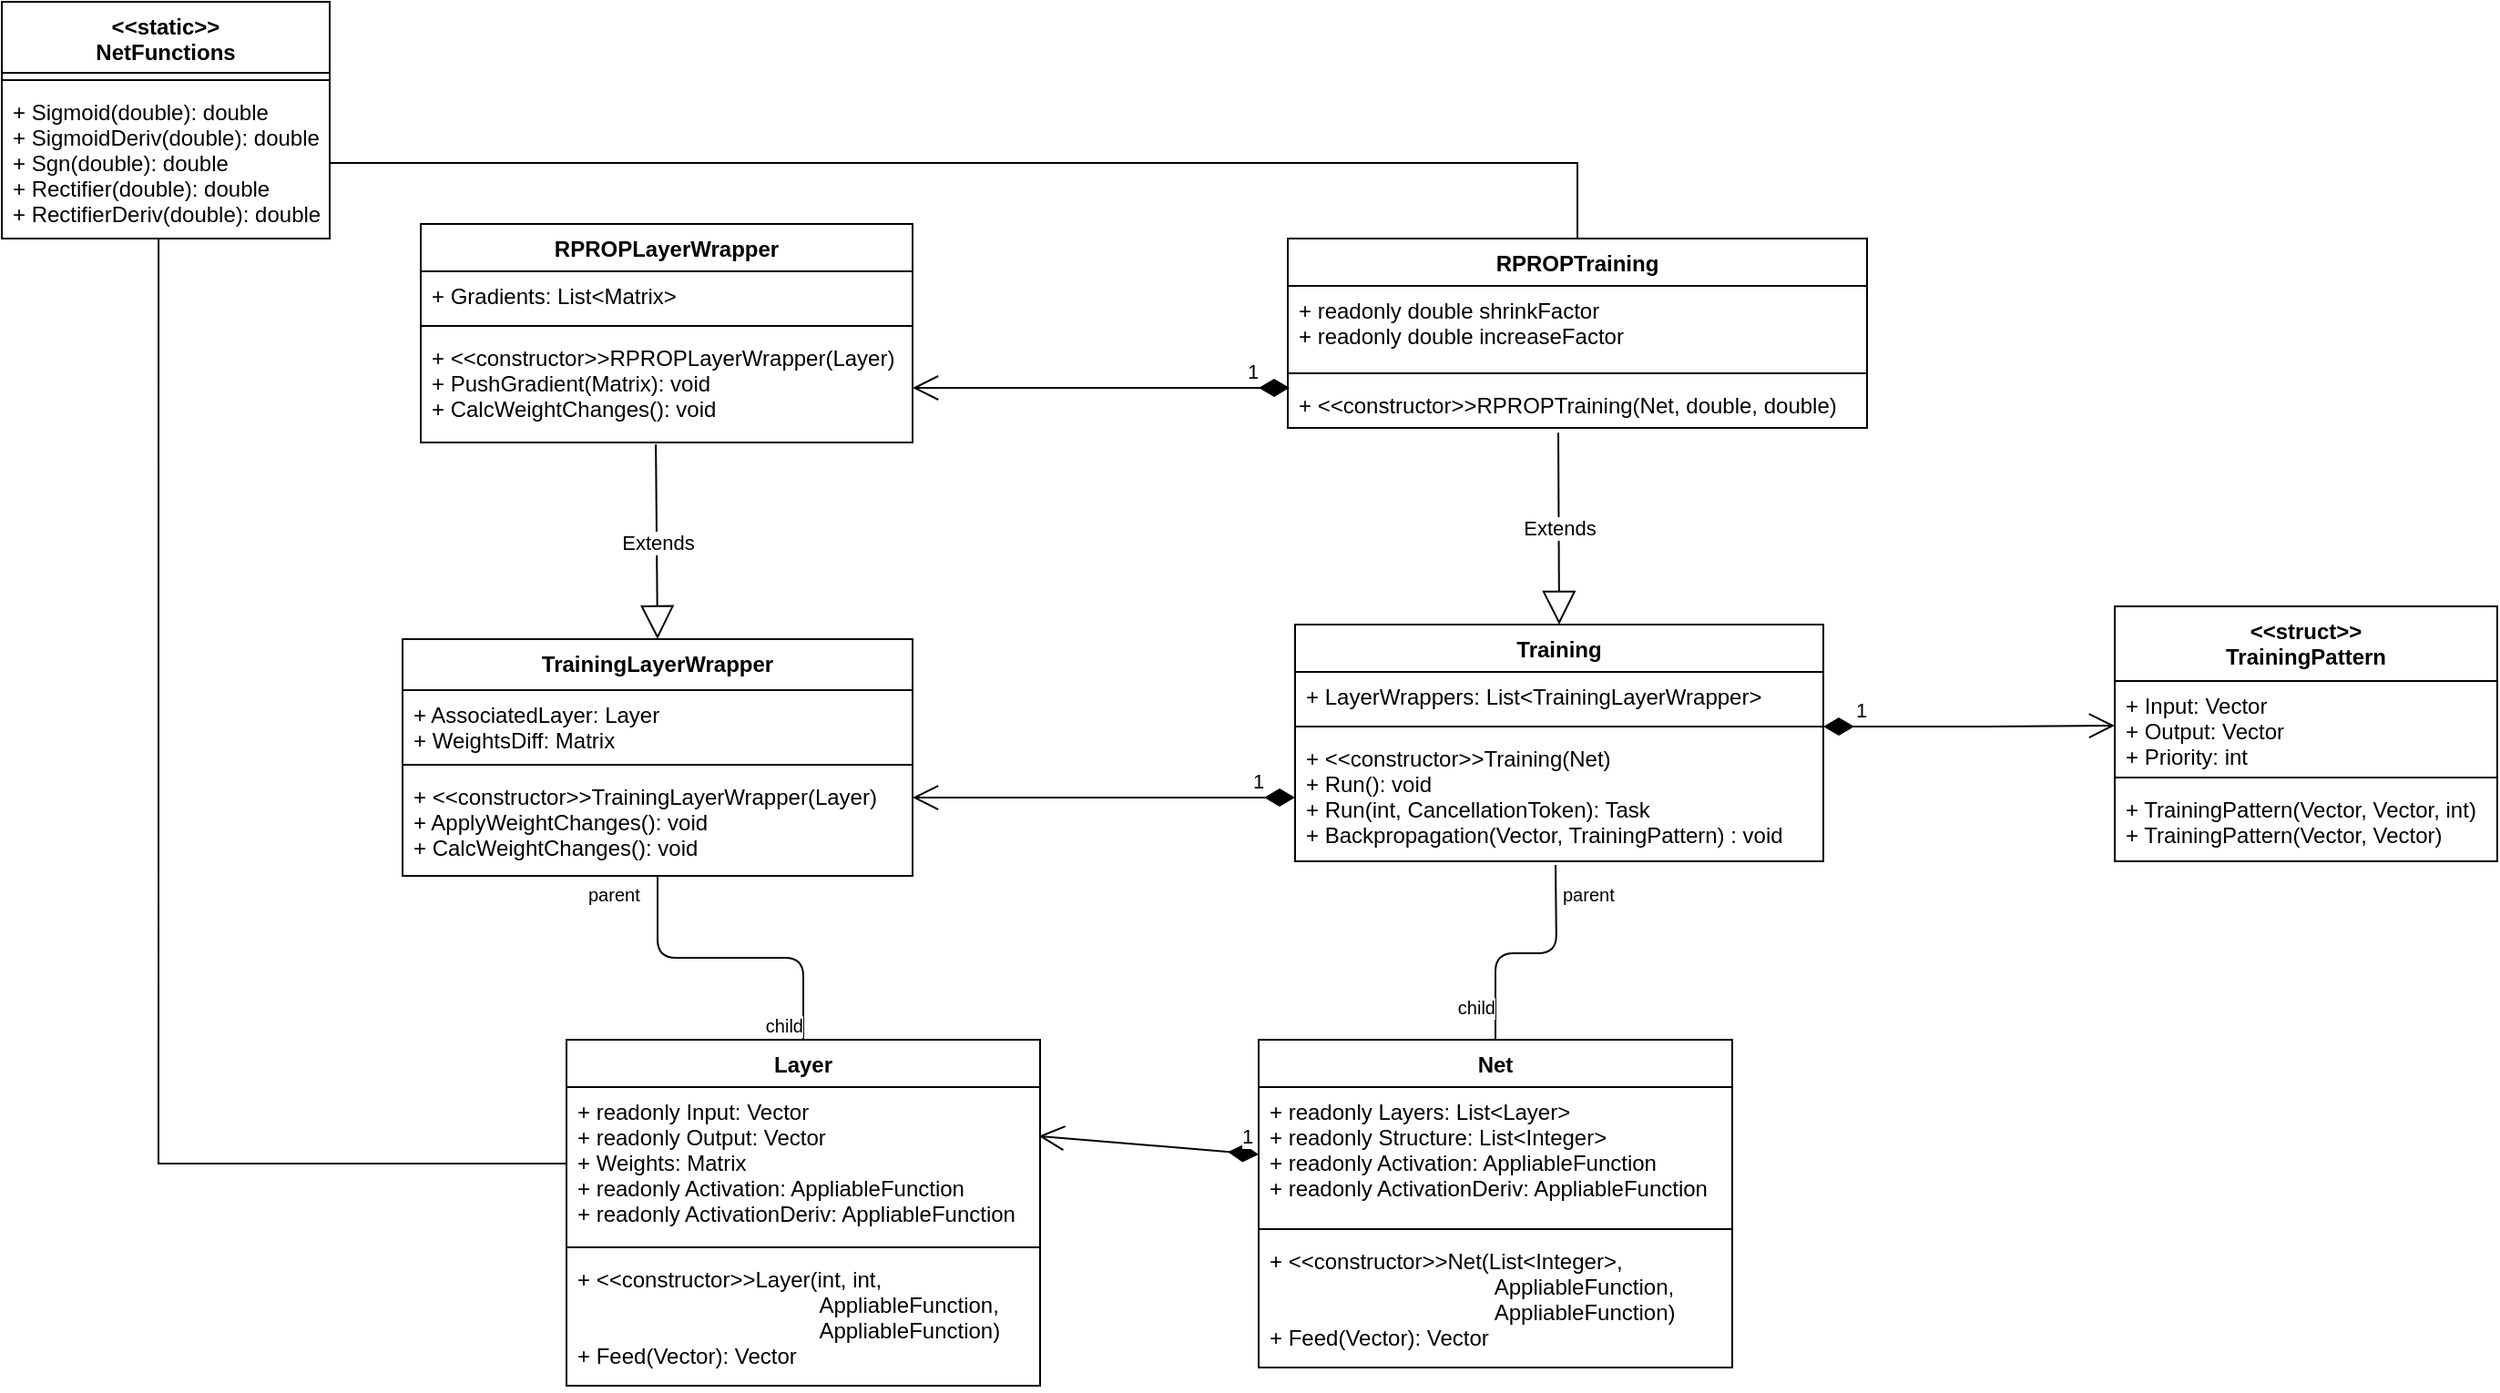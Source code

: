 <mxfile version="12.3.2" type="device" pages="1"><diagram id="gaZYu4Hf3uu8DKzVPbuM" name="Page-1"><mxGraphModel dx="1899" dy="792" grid="1" gridSize="10" guides="1" tooltips="1" connect="1" arrows="1" fold="1" page="1" pageScale="1" pageWidth="827" pageHeight="1169" math="0" shadow="0"><root><mxCell id="0"/><mxCell id="1" parent="0"/><mxCell id="vXq7QeVqDX72mNbX5AfL-1" value="Layer" style="swimlane;fontStyle=1;align=center;verticalAlign=top;childLayout=stackLayout;horizontal=1;startSize=26;horizontalStack=0;resizeParent=1;resizeParentMax=0;resizeLast=0;collapsible=1;marginBottom=0;" parent="1" vertex="1"><mxGeometry x="-50" y="680" width="260" height="190" as="geometry"/></mxCell><mxCell id="vXq7QeVqDX72mNbX5AfL-2" value="+ readonly Input: Vector&#10;+ readonly Output: Vector&#10;+ Weights: Matrix&#10;+ readonly Activation: AppliableFunction&#10;+ readonly ActivationDeriv: AppliableFunction" style="text;strokeColor=none;fillColor=none;align=left;verticalAlign=top;spacingLeft=4;spacingRight=4;overflow=hidden;rotatable=0;points=[[0,0.5],[1,0.5]];portConstraint=eastwest;" parent="vXq7QeVqDX72mNbX5AfL-1" vertex="1"><mxGeometry y="26" width="260" height="84" as="geometry"/></mxCell><mxCell id="vXq7QeVqDX72mNbX5AfL-3" value="" style="line;strokeWidth=1;fillColor=none;align=left;verticalAlign=middle;spacingTop=-1;spacingLeft=3;spacingRight=3;rotatable=0;labelPosition=right;points=[];portConstraint=eastwest;" parent="vXq7QeVqDX72mNbX5AfL-1" vertex="1"><mxGeometry y="110" width="260" height="8" as="geometry"/></mxCell><mxCell id="vXq7QeVqDX72mNbX5AfL-4" value="+ &lt;&lt;constructor&gt;&gt;Layer(int, int,&#10;                                        AppliableFunction,&#10;                                        AppliableFunction)&#10;+ Feed(Vector): Vector" style="text;strokeColor=none;fillColor=none;align=left;verticalAlign=top;spacingLeft=4;spacingRight=4;overflow=hidden;rotatable=0;points=[[0,0.5],[1,0.5]];portConstraint=eastwest;" parent="vXq7QeVqDX72mNbX5AfL-1" vertex="1"><mxGeometry y="118" width="260" height="72" as="geometry"/></mxCell><mxCell id="vXq7QeVqDX72mNbX5AfL-5" value="Net" style="swimlane;fontStyle=1;align=center;verticalAlign=top;childLayout=stackLayout;horizontal=1;startSize=26;horizontalStack=0;resizeParent=1;resizeParentMax=0;resizeLast=0;collapsible=1;marginBottom=0;" parent="1" vertex="1"><mxGeometry x="330" y="680" width="260" height="180" as="geometry"/></mxCell><mxCell id="vXq7QeVqDX72mNbX5AfL-6" value="+ readonly Layers: List&lt;Layer&gt;&#10;+ readonly Structure: List&lt;Integer&gt;&#10;+ readonly Activation: AppliableFunction&#10;+ readonly ActivationDeriv: AppliableFunction" style="text;strokeColor=none;fillColor=none;align=left;verticalAlign=top;spacingLeft=4;spacingRight=4;overflow=hidden;rotatable=0;points=[[0,0.5],[1,0.5]];portConstraint=eastwest;" parent="vXq7QeVqDX72mNbX5AfL-5" vertex="1"><mxGeometry y="26" width="260" height="74" as="geometry"/></mxCell><mxCell id="vXq7QeVqDX72mNbX5AfL-7" value="" style="line;strokeWidth=1;fillColor=none;align=left;verticalAlign=middle;spacingTop=-1;spacingLeft=3;spacingRight=3;rotatable=0;labelPosition=right;points=[];portConstraint=eastwest;" parent="vXq7QeVqDX72mNbX5AfL-5" vertex="1"><mxGeometry y="100" width="260" height="8" as="geometry"/></mxCell><mxCell id="vXq7QeVqDX72mNbX5AfL-8" value="+ &lt;&lt;constructor&gt;&gt;Net(List&lt;Integer&gt;,&#10;                                     AppliableFunction,&#10;                                     AppliableFunction)&#10;+ Feed(Vector): Vector" style="text;strokeColor=none;fillColor=none;align=left;verticalAlign=top;spacingLeft=4;spacingRight=4;overflow=hidden;rotatable=0;points=[[0,0.5],[1,0.5]];portConstraint=eastwest;" parent="vXq7QeVqDX72mNbX5AfL-5" vertex="1"><mxGeometry y="108" width="260" height="72" as="geometry"/></mxCell><mxCell id="vXq7QeVqDX72mNbX5AfL-10" value="1" style="endArrow=open;html=1;endSize=12;startArrow=diamondThin;startSize=14;startFill=1;align=left;verticalAlign=bottom;exitX=0;exitY=0.5;exitDx=0;exitDy=0;entryX=0.997;entryY=0.32;entryDx=0;entryDy=0;entryPerimeter=0;" parent="1" source="vXq7QeVqDX72mNbX5AfL-6" target="vXq7QeVqDX72mNbX5AfL-2" edge="1"><mxGeometry x="-0.82" relative="1" as="geometry"><mxPoint x="590" y="450" as="sourcePoint"/><mxPoint x="230" y="740" as="targetPoint"/><mxPoint as="offset"/></mxGeometry></mxCell><mxCell id="vXq7QeVqDX72mNbX5AfL-11" value="Training" style="swimlane;fontStyle=1;align=center;verticalAlign=top;childLayout=stackLayout;horizontal=1;startSize=26;horizontalStack=0;resizeParent=1;resizeParentMax=0;resizeLast=0;collapsible=1;marginBottom=0;" parent="1" vertex="1"><mxGeometry x="350" y="452" width="290" height="130" as="geometry"/></mxCell><mxCell id="vXq7QeVqDX72mNbX5AfL-12" value="+ LayerWrappers: List&lt;TrainingLayerWrapper&gt;" style="text;strokeColor=none;fillColor=none;align=left;verticalAlign=top;spacingLeft=4;spacingRight=4;overflow=hidden;rotatable=0;points=[[0,0.5],[1,0.5]];portConstraint=eastwest;" parent="vXq7QeVqDX72mNbX5AfL-11" vertex="1"><mxGeometry y="26" width="290" height="26" as="geometry"/></mxCell><mxCell id="vXq7QeVqDX72mNbX5AfL-13" value="" style="line;strokeWidth=1;fillColor=none;align=left;verticalAlign=middle;spacingTop=-1;spacingLeft=3;spacingRight=3;rotatable=0;labelPosition=right;points=[];portConstraint=eastwest;" parent="vXq7QeVqDX72mNbX5AfL-11" vertex="1"><mxGeometry y="52" width="290" height="8" as="geometry"/></mxCell><mxCell id="vXq7QeVqDX72mNbX5AfL-14" value="+ &lt;&lt;constructor&gt;&gt;Training(Net)&#10;+ Run(): void&#10;+ Run(int, CancellationToken): Task&#10;+ Backpropagation(Vector, TrainingPattern) : void" style="text;strokeColor=none;fillColor=none;align=left;verticalAlign=top;spacingLeft=4;spacingRight=4;overflow=hidden;rotatable=0;points=[[0,0.5],[1,0.5]];portConstraint=eastwest;fontStyle=0" parent="vXq7QeVqDX72mNbX5AfL-11" vertex="1"><mxGeometry y="60" width="290" height="70" as="geometry"/></mxCell><mxCell id="vXq7QeVqDX72mNbX5AfL-16" value="" style="endArrow=none;html=1;entryX=0.5;entryY=0;entryDx=0;entryDy=0;edgeStyle=orthogonalEdgeStyle;" parent="1" target="vXq7QeVqDX72mNbX5AfL-5" edge="1"><mxGeometry relative="1" as="geometry"><mxPoint x="493" y="584" as="sourcePoint"/><mxPoint x="440" y="290" as="targetPoint"/></mxGeometry></mxCell><mxCell id="vXq7QeVqDX72mNbX5AfL-17" value="parent" style="resizable=0;html=1;align=left;verticalAlign=bottom;labelBackgroundColor=#ffffff;fontSize=10;" parent="vXq7QeVqDX72mNbX5AfL-16" connectable="0" vertex="1"><mxGeometry x="-1" relative="1" as="geometry"><mxPoint x="2" y="24" as="offset"/></mxGeometry></mxCell><mxCell id="vXq7QeVqDX72mNbX5AfL-18" value="child" style="resizable=0;html=1;align=right;verticalAlign=bottom;labelBackgroundColor=#ffffff;fontSize=10;" parent="vXq7QeVqDX72mNbX5AfL-16" connectable="0" vertex="1"><mxGeometry x="1" relative="1" as="geometry"><mxPoint y="-9" as="offset"/></mxGeometry></mxCell><mxCell id="vXq7QeVqDX72mNbX5AfL-25" value="&lt;&lt;struct&gt;&gt;&#10;TrainingPattern" style="swimlane;fontStyle=1;align=center;verticalAlign=top;childLayout=stackLayout;horizontal=1;startSize=41;horizontalStack=0;resizeParent=1;resizeParentMax=0;resizeLast=0;collapsible=1;marginBottom=0;" parent="1" vertex="1"><mxGeometry x="800" y="442" width="210" height="140" as="geometry"/></mxCell><mxCell id="vXq7QeVqDX72mNbX5AfL-26" value="+ Input: Vector&#10;+ Output: Vector&#10;+ Priority: int" style="text;strokeColor=none;fillColor=none;align=left;verticalAlign=top;spacingLeft=4;spacingRight=4;overflow=hidden;rotatable=0;points=[[0,0.5],[1,0.5]];portConstraint=eastwest;" parent="vXq7QeVqDX72mNbX5AfL-25" vertex="1"><mxGeometry y="41" width="210" height="49" as="geometry"/></mxCell><mxCell id="vXq7QeVqDX72mNbX5AfL-27" value="" style="line;strokeWidth=1;fillColor=none;align=left;verticalAlign=middle;spacingTop=-1;spacingLeft=3;spacingRight=3;rotatable=0;labelPosition=right;points=[];portConstraint=eastwest;" parent="vXq7QeVqDX72mNbX5AfL-25" vertex="1"><mxGeometry y="90" width="210" height="8" as="geometry"/></mxCell><mxCell id="vXq7QeVqDX72mNbX5AfL-28" value="+ TrainingPattern(Vector, Vector, int)&#10;+ TrainingPattern(Vector, Vector)" style="text;strokeColor=none;fillColor=none;align=left;verticalAlign=top;spacingLeft=4;spacingRight=4;overflow=hidden;rotatable=0;points=[[0,0.5],[1,0.5]];portConstraint=eastwest;" parent="vXq7QeVqDX72mNbX5AfL-25" vertex="1"><mxGeometry y="98" width="210" height="42" as="geometry"/></mxCell><mxCell id="vXq7QeVqDX72mNbX5AfL-29" value="1" style="endArrow=open;html=1;endSize=12;startArrow=diamondThin;startSize=14;startFill=1;edgeStyle=orthogonalEdgeStyle;align=left;verticalAlign=bottom;exitX=1;exitY=1.154;exitDx=0;exitDy=0;entryX=0;entryY=0.5;entryDx=0;entryDy=0;exitPerimeter=0;" parent="1" source="vXq7QeVqDX72mNbX5AfL-12" target="vXq7QeVqDX72mNbX5AfL-26" edge="1"><mxGeometry x="-0.8" relative="1" as="geometry"><mxPoint x="300" y="280" as="sourcePoint"/><mxPoint x="460" y="280" as="targetPoint"/><mxPoint as="offset"/></mxGeometry></mxCell><mxCell id="vXq7QeVqDX72mNbX5AfL-30" value="&lt;&lt;static&gt;&gt;&#10;NetFunctions" style="swimlane;fontStyle=1;align=center;verticalAlign=top;childLayout=stackLayout;horizontal=1;startSize=39;horizontalStack=0;resizeParent=1;resizeParentMax=0;resizeLast=0;collapsible=1;marginBottom=0;" parent="1" vertex="1"><mxGeometry x="-360" y="110" width="180" height="130" as="geometry"/></mxCell><mxCell id="vXq7QeVqDX72mNbX5AfL-32" value="" style="line;strokeWidth=1;fillColor=none;align=left;verticalAlign=middle;spacingTop=-1;spacingLeft=3;spacingRight=3;rotatable=0;labelPosition=right;points=[];portConstraint=eastwest;" parent="vXq7QeVqDX72mNbX5AfL-30" vertex="1"><mxGeometry y="39" width="180" height="8" as="geometry"/></mxCell><mxCell id="vXq7QeVqDX72mNbX5AfL-33" value="+ Sigmoid(double): double&#10;+ SigmoidDeriv(double): double&#10;+ Sgn(double): double&#10;+ Rectifier(double): double&#10;+ RectifierDeriv(double): double" style="text;strokeColor=none;fillColor=none;align=left;verticalAlign=top;spacingLeft=4;spacingRight=4;overflow=hidden;rotatable=0;points=[[0,0.5],[1,0.5]];portConstraint=eastwest;" parent="vXq7QeVqDX72mNbX5AfL-30" vertex="1"><mxGeometry y="47" width="180" height="83" as="geometry"/></mxCell><mxCell id="vXq7QeVqDX72mNbX5AfL-34" style="edgeStyle=orthogonalEdgeStyle;rounded=0;orthogonalLoop=1;jettySize=auto;html=1;exitX=0.478;exitY=1;exitDx=0;exitDy=0;endArrow=none;endFill=0;exitPerimeter=0;" parent="1" source="vXq7QeVqDX72mNbX5AfL-33" target="vXq7QeVqDX72mNbX5AfL-2" edge="1"><mxGeometry relative="1" as="geometry"/></mxCell><mxCell id="vXq7QeVqDX72mNbX5AfL-35" style="rounded=0;orthogonalLoop=1;jettySize=auto;html=1;exitX=1;exitY=0.5;exitDx=0;exitDy=0;entryX=0.5;entryY=0;entryDx=0;entryDy=0;endArrow=none;endFill=0;edgeStyle=orthogonalEdgeStyle;elbow=vertical;" parent="1" source="vXq7QeVqDX72mNbX5AfL-33" target="rq-l0ZMGLIVpPo50TnEJ-20" edge="1"><mxGeometry relative="1" as="geometry"/></mxCell><mxCell id="ixTRFBnNoeSqY_DVNt80-9" value="TrainingLayerWrapper" style="swimlane;fontStyle=1;align=center;verticalAlign=top;childLayout=stackLayout;horizontal=1;startSize=28;horizontalStack=0;resizeParent=1;resizeParentMax=0;resizeLast=0;collapsible=1;marginBottom=0;" parent="1" vertex="1"><mxGeometry x="-140" y="460" width="280" height="130" as="geometry"/></mxCell><mxCell id="ixTRFBnNoeSqY_DVNt80-10" value="+ AssociatedLayer: Layer&#10;+ WeightsDiff: Matrix" style="text;strokeColor=none;fillColor=none;align=left;verticalAlign=top;spacingLeft=4;spacingRight=4;overflow=hidden;rotatable=0;points=[[0,0.5],[1,0.5]];portConstraint=eastwest;" parent="ixTRFBnNoeSqY_DVNt80-9" vertex="1"><mxGeometry y="28" width="280" height="37" as="geometry"/></mxCell><mxCell id="ixTRFBnNoeSqY_DVNt80-11" value="" style="line;strokeWidth=1;fillColor=none;align=left;verticalAlign=middle;spacingTop=-1;spacingLeft=3;spacingRight=3;rotatable=0;labelPosition=right;points=[];portConstraint=eastwest;" parent="ixTRFBnNoeSqY_DVNt80-9" vertex="1"><mxGeometry y="65" width="280" height="8" as="geometry"/></mxCell><mxCell id="ixTRFBnNoeSqY_DVNt80-12" value="+ &lt;&lt;constructor&gt;&gt;TrainingLayerWrapper(Layer)&#10;+ ApplyWeightChanges(): void&#10;+ CalcWeightChanges(): void" style="text;strokeColor=none;fillColor=none;align=left;verticalAlign=top;spacingLeft=4;spacingRight=4;overflow=hidden;rotatable=0;points=[[0,0.5],[1,0.5]];portConstraint=eastwest;" parent="ixTRFBnNoeSqY_DVNt80-9" vertex="1"><mxGeometry y="73" width="280" height="57" as="geometry"/></mxCell><mxCell id="ixTRFBnNoeSqY_DVNt80-13" value="1" style="endArrow=open;html=1;endSize=12;startArrow=diamondThin;startSize=14;startFill=1;align=left;verticalAlign=bottom;exitX=0;exitY=0.5;exitDx=0;exitDy=0;entryX=1;entryY=0.246;entryDx=0;entryDy=0;entryPerimeter=0;" parent="1" source="vXq7QeVqDX72mNbX5AfL-14" target="ixTRFBnNoeSqY_DVNt80-12" edge="1"><mxGeometry x="-0.755" relative="1" as="geometry"><mxPoint x="410" y="340" as="sourcePoint"/><mxPoint x="290" y="390" as="targetPoint"/><mxPoint as="offset"/></mxGeometry></mxCell><mxCell id="rq-l0ZMGLIVpPo50TnEJ-1" value="" style="endArrow=none;html=1;entryX=0.5;entryY=0;entryDx=0;entryDy=0;exitX=0.5;exitY=1;exitDx=0;exitDy=0;exitPerimeter=0;edgeStyle=orthogonalEdgeStyle;" parent="1" source="ixTRFBnNoeSqY_DVNt80-12" target="vXq7QeVqDX72mNbX5AfL-1" edge="1"><mxGeometry relative="1" as="geometry"><mxPoint x="170" y="563" as="sourcePoint"/><mxPoint x="220" y="650" as="targetPoint"/></mxGeometry></mxCell><mxCell id="rq-l0ZMGLIVpPo50TnEJ-2" value="parent" style="resizable=0;html=1;align=left;verticalAlign=bottom;labelBackgroundColor=#ffffff;fontSize=10;" parent="rq-l0ZMGLIVpPo50TnEJ-1" connectable="0" vertex="1"><mxGeometry x="-1" relative="1" as="geometry"><mxPoint x="-40" y="18" as="offset"/></mxGeometry></mxCell><mxCell id="rq-l0ZMGLIVpPo50TnEJ-3" value="child" style="resizable=0;html=1;align=right;verticalAlign=bottom;labelBackgroundColor=#ffffff;fontSize=10;" parent="rq-l0ZMGLIVpPo50TnEJ-1" connectable="0" vertex="1"><mxGeometry x="1" relative="1" as="geometry"/></mxCell><mxCell id="rq-l0ZMGLIVpPo50TnEJ-4" value="RPROPLayerWrapper" style="swimlane;fontStyle=1;align=center;verticalAlign=top;childLayout=stackLayout;horizontal=1;startSize=26;horizontalStack=0;resizeParent=1;resizeParentMax=0;resizeLast=0;collapsible=1;marginBottom=0;" parent="1" vertex="1"><mxGeometry x="-130" y="232" width="270" height="120" as="geometry"/></mxCell><mxCell id="rq-l0ZMGLIVpPo50TnEJ-5" value="+ Gradients: List&lt;Matrix&gt;" style="text;strokeColor=none;fillColor=none;align=left;verticalAlign=top;spacingLeft=4;spacingRight=4;overflow=hidden;rotatable=0;points=[[0,0.5],[1,0.5]];portConstraint=eastwest;" parent="rq-l0ZMGLIVpPo50TnEJ-4" vertex="1"><mxGeometry y="26" width="270" height="26" as="geometry"/></mxCell><mxCell id="rq-l0ZMGLIVpPo50TnEJ-6" value="" style="line;strokeWidth=1;fillColor=none;align=left;verticalAlign=middle;spacingTop=-1;spacingLeft=3;spacingRight=3;rotatable=0;labelPosition=right;points=[];portConstraint=eastwest;" parent="rq-l0ZMGLIVpPo50TnEJ-4" vertex="1"><mxGeometry y="52" width="270" height="8" as="geometry"/></mxCell><mxCell id="rq-l0ZMGLIVpPo50TnEJ-7" value="+ &lt;&lt;constructor&gt;&gt;RPROPLayerWrapper(Layer)&#10;+ PushGradient(Matrix): void&#10;+ CalcWeightChanges(): void" style="text;strokeColor=none;fillColor=none;align=left;verticalAlign=top;spacingLeft=4;spacingRight=4;overflow=hidden;rotatable=0;points=[[0,0.5],[1,0.5]];portConstraint=eastwest;" parent="rq-l0ZMGLIVpPo50TnEJ-4" vertex="1"><mxGeometry y="60" width="270" height="60" as="geometry"/></mxCell><mxCell id="rq-l0ZMGLIVpPo50TnEJ-8" value="Extends" style="endArrow=block;endSize=16;endFill=0;html=1;exitX=0.478;exitY=1.017;exitDx=0;exitDy=0;exitPerimeter=0;entryX=0.5;entryY=0;entryDx=0;entryDy=0;" parent="1" source="rq-l0ZMGLIVpPo50TnEJ-7" target="ixTRFBnNoeSqY_DVNt80-9" edge="1"><mxGeometry width="160" relative="1" as="geometry"><mxPoint x="80" y="440" as="sourcePoint"/><mxPoint x="240" y="440" as="targetPoint"/></mxGeometry></mxCell><mxCell id="rq-l0ZMGLIVpPo50TnEJ-20" value="RPROPTraining&#10;" style="swimlane;fontStyle=1;align=center;verticalAlign=top;childLayout=stackLayout;horizontal=1;startSize=26;horizontalStack=0;resizeParent=1;resizeParentMax=0;resizeLast=0;collapsible=1;marginBottom=0;" parent="1" vertex="1"><mxGeometry x="346" y="240" width="318" height="104" as="geometry"/></mxCell><mxCell id="rq-l0ZMGLIVpPo50TnEJ-21" value="+ readonly double shrinkFactor&#10;+ readonly double increaseFactor" style="text;strokeColor=none;fillColor=none;align=left;verticalAlign=top;spacingLeft=4;spacingRight=4;overflow=hidden;rotatable=0;points=[[0,0.5],[1,0.5]];portConstraint=eastwest;" parent="rq-l0ZMGLIVpPo50TnEJ-20" vertex="1"><mxGeometry y="26" width="318" height="44" as="geometry"/></mxCell><mxCell id="rq-l0ZMGLIVpPo50TnEJ-22" value="" style="line;strokeWidth=1;fillColor=none;align=left;verticalAlign=middle;spacingTop=-1;spacingLeft=3;spacingRight=3;rotatable=0;labelPosition=right;points=[];portConstraint=eastwest;" parent="rq-l0ZMGLIVpPo50TnEJ-20" vertex="1"><mxGeometry y="70" width="318" height="8" as="geometry"/></mxCell><mxCell id="rq-l0ZMGLIVpPo50TnEJ-23" value="+ &lt;&lt;constructor&gt;&gt;RPROPTraining(Net, double, double)" style="text;strokeColor=none;fillColor=none;align=left;verticalAlign=top;spacingLeft=4;spacingRight=4;overflow=hidden;rotatable=0;points=[[0,0.5],[1,0.5]];portConstraint=eastwest;" parent="rq-l0ZMGLIVpPo50TnEJ-20" vertex="1"><mxGeometry y="78" width="318" height="26" as="geometry"/></mxCell><mxCell id="rq-l0ZMGLIVpPo50TnEJ-25" value="Extends" style="endArrow=block;endSize=16;endFill=0;html=1;exitX=0.467;exitY=1.103;exitDx=0;exitDy=0;exitPerimeter=0;entryX=0.5;entryY=0;entryDx=0;entryDy=0;" parent="1" source="rq-l0ZMGLIVpPo50TnEJ-23" target="vXq7QeVqDX72mNbX5AfL-11" edge="1"><mxGeometry width="160" relative="1" as="geometry"><mxPoint x="500" y="410" as="sourcePoint"/><mxPoint x="660" y="410" as="targetPoint"/></mxGeometry></mxCell><mxCell id="lGBK88vfUgD1tspB-Eyf-3" value="1" style="endArrow=open;html=1;endSize=12;startArrow=diamondThin;startSize=14;startFill=1;align=left;verticalAlign=bottom;entryX=1;entryY=0.5;entryDx=0;entryDy=0;" parent="1" target="rq-l0ZMGLIVpPo50TnEJ-7" edge="1"><mxGeometry x="-0.755" relative="1" as="geometry"><mxPoint x="347" y="322" as="sourcePoint"/><mxPoint x="140" y="343.522" as="targetPoint"/><mxPoint as="offset"/></mxGeometry></mxCell></root></mxGraphModel></diagram></mxfile>